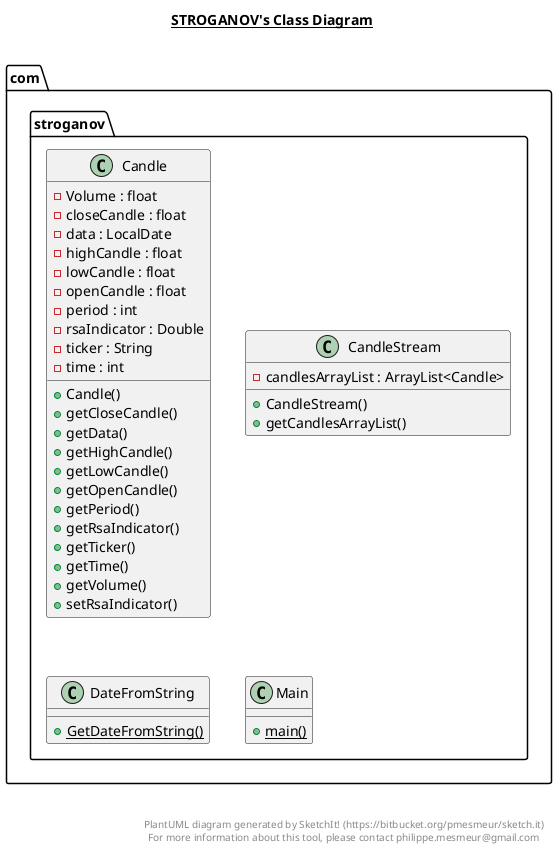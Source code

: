 @startuml

title __STROGANOV's Class Diagram__\n

  namespace com.stroganov {
    class com.stroganov.Candle {
        - Volume : float
        - closeCandle : float
        - data : LocalDate
        - highCandle : float
        - lowCandle : float
        - openCandle : float
        - period : int
        - rsaIndicator : Double
        - ticker : String
        - time : int
        + Candle()
        + getCloseCandle()
        + getData()
        + getHighCandle()
        + getLowCandle()
        + getOpenCandle()
        + getPeriod()
        + getRsaIndicator()
        + getTicker()
        + getTime()
        + getVolume()
        + setRsaIndicator()
    }
  }
  

  namespace com.stroganov {
    class com.stroganov.CandleStream {
        - candlesArrayList : ArrayList<Candle>
        + CandleStream()
        + getCandlesArrayList()
    }
  }
  

  namespace com.stroganov {
    class com.stroganov.DateFromString {
        {static} + GetDateFromString()
    }
  }
  

  namespace com.stroganov {
    class com.stroganov.Main {
        {static} + main()
    }
  }
  



right footer


PlantUML diagram generated by SketchIt! (https://bitbucket.org/pmesmeur/sketch.it)
For more information about this tool, please contact philippe.mesmeur@gmail.com
endfooter

@enduml
